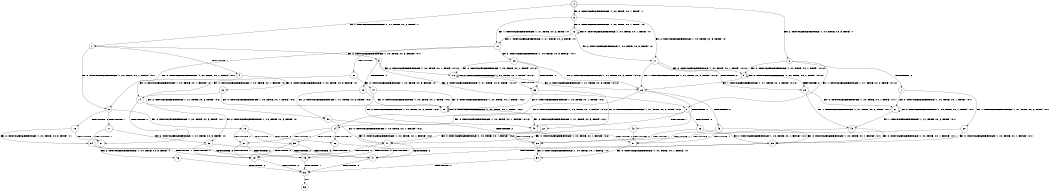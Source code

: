 digraph BCG {
size = "7, 10.5";
center = TRUE;
node [shape = circle];
0 [peripheries = 2];
0 -> 1 [label = "EX !1 !ATOMIC_EXCH_BRANCH (1, +1, TRUE, +0, 2, TRUE) !::"];
0 -> 2 [label = "EX !2 !ATOMIC_EXCH_BRANCH (1, +0, TRUE, +0, 3, TRUE) !::"];
0 -> 3 [label = "EX !0 !ATOMIC_EXCH_BRANCH (1, +0, TRUE, +0, 1, TRUE) !::"];
1 -> 4 [label = "TERMINATE !1"];
1 -> 5 [label = "EX !2 !ATOMIC_EXCH_BRANCH (1, +0, TRUE, +0, 3, FALSE) !:0:1:"];
1 -> 6 [label = "EX !0 !ATOMIC_EXCH_BRANCH (1, +0, TRUE, +0, 1, FALSE) !:0:1:"];
2 -> 7 [label = "TERMINATE !2"];
2 -> 8 [label = "EX !1 !ATOMIC_EXCH_BRANCH (1, +1, TRUE, +0, 2, TRUE) !:0:1:2:"];
2 -> 9 [label = "EX !0 !ATOMIC_EXCH_BRANCH (1, +0, TRUE, +0, 1, TRUE) !:0:1:2:"];
3 -> 10 [label = "EX !1 !ATOMIC_EXCH_BRANCH (1, +1, TRUE, +0, 2, TRUE) !:0:"];
3 -> 11 [label = "EX !2 !ATOMIC_EXCH_BRANCH (1, +0, TRUE, +0, 3, TRUE) !:0:"];
3 -> 12 [label = "EX !0 !ATOMIC_EXCH_BRANCH (1, +0, TRUE, +0, 1, TRUE) !:0:"];
4 -> 13 [label = "EX !2 !ATOMIC_EXCH_BRANCH (1, +0, TRUE, +0, 3, FALSE) !:0:"];
4 -> 14 [label = "EX !0 !ATOMIC_EXCH_BRANCH (1, +0, TRUE, +0, 1, FALSE) !:0:"];
5 -> 15 [label = "TERMINATE !1"];
5 -> 16 [label = "EX !0 !ATOMIC_EXCH_BRANCH (1, +0, TRUE, +0, 1, TRUE) !:0:1:2:"];
5 -> 8 [label = "EX !2 !ATOMIC_EXCH_BRANCH (1, +1, TRUE, +0, 3, TRUE) !:0:1:2:"];
6 -> 17 [label = "TERMINATE !1"];
6 -> 18 [label = "TERMINATE !0"];
6 -> 19 [label = "EX !2 !ATOMIC_EXCH_BRANCH (1, +0, TRUE, +0, 3, TRUE) !:0:1:"];
7 -> 20 [label = "EX !1 !ATOMIC_EXCH_BRANCH (1, +1, TRUE, +0, 2, TRUE) !:0:1:"];
7 -> 21 [label = "EX !0 !ATOMIC_EXCH_BRANCH (1, +0, TRUE, +0, 1, TRUE) !:0:1:"];
8 -> 22 [label = "TERMINATE !1"];
8 -> 23 [label = "TERMINATE !2"];
8 -> 24 [label = "EX !0 !ATOMIC_EXCH_BRANCH (1, +0, TRUE, +0, 1, FALSE) !:0:1:2:"];
9 -> 25 [label = "TERMINATE !2"];
9 -> 26 [label = "EX !1 !ATOMIC_EXCH_BRANCH (1, +1, TRUE, +0, 2, TRUE) !:0:1:2:"];
9 -> 9 [label = "EX !0 !ATOMIC_EXCH_BRANCH (1, +0, TRUE, +0, 1, TRUE) !:0:1:2:"];
10 -> 27 [label = "TERMINATE !1"];
10 -> 28 [label = "EX !2 !ATOMIC_EXCH_BRANCH (1, +0, TRUE, +0, 3, FALSE) !:0:1:"];
10 -> 6 [label = "EX !0 !ATOMIC_EXCH_BRANCH (1, +0, TRUE, +0, 1, FALSE) !:0:1:"];
11 -> 25 [label = "TERMINATE !2"];
11 -> 26 [label = "EX !1 !ATOMIC_EXCH_BRANCH (1, +1, TRUE, +0, 2, TRUE) !:0:1:2:"];
11 -> 9 [label = "EX !0 !ATOMIC_EXCH_BRANCH (1, +0, TRUE, +0, 1, TRUE) !:0:1:2:"];
12 -> 10 [label = "EX !1 !ATOMIC_EXCH_BRANCH (1, +1, TRUE, +0, 2, TRUE) !:0:"];
12 -> 11 [label = "EX !2 !ATOMIC_EXCH_BRANCH (1, +0, TRUE, +0, 3, TRUE) !:0:"];
12 -> 12 [label = "EX !0 !ATOMIC_EXCH_BRANCH (1, +0, TRUE, +0, 1, TRUE) !:0:"];
13 -> 29 [label = "EX !0 !ATOMIC_EXCH_BRANCH (1, +0, TRUE, +0, 1, TRUE) !:0:2:"];
13 -> 30 [label = "EX !2 !ATOMIC_EXCH_BRANCH (1, +1, TRUE, +0, 3, TRUE) !:0:2:"];
14 -> 31 [label = "TERMINATE !0"];
14 -> 32 [label = "EX !2 !ATOMIC_EXCH_BRANCH (1, +0, TRUE, +0, 3, TRUE) !:0:"];
15 -> 29 [label = "EX !0 !ATOMIC_EXCH_BRANCH (1, +0, TRUE, +0, 1, TRUE) !:0:2:"];
15 -> 30 [label = "EX !2 !ATOMIC_EXCH_BRANCH (1, +1, TRUE, +0, 3, TRUE) !:0:2:"];
16 -> 33 [label = "TERMINATE !1"];
16 -> 26 [label = "EX !2 !ATOMIC_EXCH_BRANCH (1, +1, TRUE, +0, 3, TRUE) !:0:1:2:"];
16 -> 16 [label = "EX !0 !ATOMIC_EXCH_BRANCH (1, +0, TRUE, +0, 1, TRUE) !:0:1:2:"];
17 -> 31 [label = "TERMINATE !0"];
17 -> 32 [label = "EX !2 !ATOMIC_EXCH_BRANCH (1, +0, TRUE, +0, 3, TRUE) !:0:"];
18 -> 31 [label = "TERMINATE !1"];
18 -> 34 [label = "EX !2 !ATOMIC_EXCH_BRANCH (1, +0, TRUE, +0, 3, TRUE) !:1:"];
19 -> 35 [label = "TERMINATE !1"];
19 -> 36 [label = "TERMINATE !2"];
19 -> 37 [label = "TERMINATE !0"];
20 -> 38 [label = "TERMINATE !1"];
20 -> 39 [label = "EX !0 !ATOMIC_EXCH_BRANCH (1, +0, TRUE, +0, 1, FALSE) !:0:1:"];
21 -> 40 [label = "EX !1 !ATOMIC_EXCH_BRANCH (1, +1, TRUE, +0, 2, TRUE) !:0:1:"];
21 -> 21 [label = "EX !0 !ATOMIC_EXCH_BRANCH (1, +0, TRUE, +0, 1, TRUE) !:0:1:"];
22 -> 38 [label = "TERMINATE !2"];
22 -> 41 [label = "EX !0 !ATOMIC_EXCH_BRANCH (1, +0, TRUE, +0, 1, FALSE) !:0:2:"];
23 -> 38 [label = "TERMINATE !1"];
23 -> 39 [label = "EX !0 !ATOMIC_EXCH_BRANCH (1, +0, TRUE, +0, 1, FALSE) !:0:1:"];
24 -> 35 [label = "TERMINATE !1"];
24 -> 36 [label = "TERMINATE !2"];
24 -> 37 [label = "TERMINATE !0"];
25 -> 40 [label = "EX !1 !ATOMIC_EXCH_BRANCH (1, +1, TRUE, +0, 2, TRUE) !:0:1:"];
25 -> 21 [label = "EX !0 !ATOMIC_EXCH_BRANCH (1, +0, TRUE, +0, 1, TRUE) !:0:1:"];
26 -> 42 [label = "TERMINATE !1"];
26 -> 43 [label = "TERMINATE !2"];
26 -> 24 [label = "EX !0 !ATOMIC_EXCH_BRANCH (1, +0, TRUE, +0, 1, FALSE) !:0:1:2:"];
27 -> 44 [label = "EX !2 !ATOMIC_EXCH_BRANCH (1, +0, TRUE, +0, 3, FALSE) !:0:"];
27 -> 14 [label = "EX !0 !ATOMIC_EXCH_BRANCH (1, +0, TRUE, +0, 1, FALSE) !:0:"];
28 -> 33 [label = "TERMINATE !1"];
28 -> 26 [label = "EX !2 !ATOMIC_EXCH_BRANCH (1, +1, TRUE, +0, 3, TRUE) !:0:1:2:"];
28 -> 16 [label = "EX !0 !ATOMIC_EXCH_BRANCH (1, +0, TRUE, +0, 1, TRUE) !:0:1:2:"];
29 -> 45 [label = "EX !2 !ATOMIC_EXCH_BRANCH (1, +1, TRUE, +0, 3, TRUE) !:0:2:"];
29 -> 29 [label = "EX !0 !ATOMIC_EXCH_BRANCH (1, +0, TRUE, +0, 1, TRUE) !:0:2:"];
30 -> 38 [label = "TERMINATE !2"];
30 -> 41 [label = "EX !0 !ATOMIC_EXCH_BRANCH (1, +0, TRUE, +0, 1, FALSE) !:0:2:"];
31 -> 46 [label = "EX !2 !ATOMIC_EXCH_BRANCH (1, +0, TRUE, +0, 3, TRUE) !::"];
32 -> 47 [label = "TERMINATE !2"];
32 -> 48 [label = "TERMINATE !0"];
33 -> 45 [label = "EX !2 !ATOMIC_EXCH_BRANCH (1, +1, TRUE, +0, 3, TRUE) !:0:2:"];
33 -> 29 [label = "EX !0 !ATOMIC_EXCH_BRANCH (1, +0, TRUE, +0, 1, TRUE) !:0:2:"];
34 -> 48 [label = "TERMINATE !1"];
34 -> 49 [label = "TERMINATE !2"];
35 -> 47 [label = "TERMINATE !2"];
35 -> 48 [label = "TERMINATE !0"];
36 -> 47 [label = "TERMINATE !1"];
36 -> 49 [label = "TERMINATE !0"];
37 -> 48 [label = "TERMINATE !1"];
37 -> 49 [label = "TERMINATE !2"];
38 -> 50 [label = "EX !0 !ATOMIC_EXCH_BRANCH (1, +0, TRUE, +0, 1, FALSE) !:0:"];
39 -> 47 [label = "TERMINATE !1"];
39 -> 49 [label = "TERMINATE !0"];
40 -> 51 [label = "TERMINATE !1"];
40 -> 39 [label = "EX !0 !ATOMIC_EXCH_BRANCH (1, +0, TRUE, +0, 1, FALSE) !:0:1:"];
41 -> 47 [label = "TERMINATE !2"];
41 -> 48 [label = "TERMINATE !0"];
42 -> 51 [label = "TERMINATE !2"];
42 -> 41 [label = "EX !0 !ATOMIC_EXCH_BRANCH (1, +0, TRUE, +0, 1, FALSE) !:0:2:"];
43 -> 51 [label = "TERMINATE !1"];
43 -> 39 [label = "EX !0 !ATOMIC_EXCH_BRANCH (1, +0, TRUE, +0, 1, FALSE) !:0:1:"];
44 -> 45 [label = "EX !2 !ATOMIC_EXCH_BRANCH (1, +1, TRUE, +0, 3, TRUE) !:0:2:"];
44 -> 29 [label = "EX !0 !ATOMIC_EXCH_BRANCH (1, +0, TRUE, +0, 1, TRUE) !:0:2:"];
45 -> 51 [label = "TERMINATE !2"];
45 -> 41 [label = "EX !0 !ATOMIC_EXCH_BRANCH (1, +0, TRUE, +0, 1, FALSE) !:0:2:"];
46 -> 52 [label = "TERMINATE !2"];
47 -> 52 [label = "TERMINATE !0"];
48 -> 52 [label = "TERMINATE !2"];
49 -> 52 [label = "TERMINATE !1"];
50 -> 52 [label = "TERMINATE !0"];
51 -> 50 [label = "EX !0 !ATOMIC_EXCH_BRANCH (1, +0, TRUE, +0, 1, FALSE) !:0:"];
52 -> 53 [label = "exit"];
}
